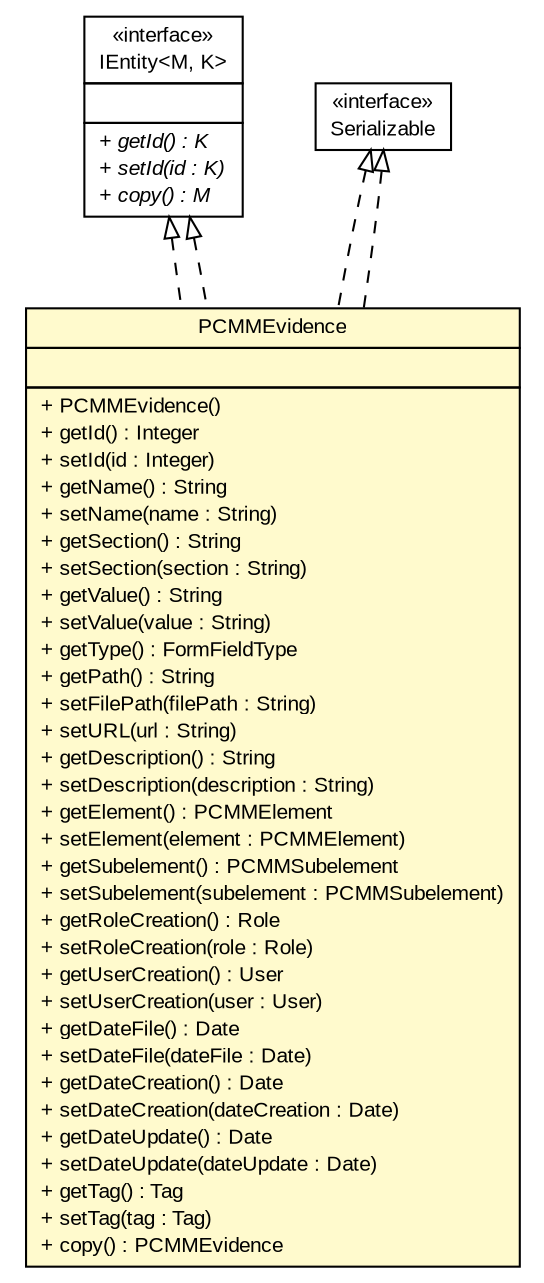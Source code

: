 #!/usr/local/bin/dot
#
# Class diagram 
# Generated by UMLGraph version R5_6-24-gf6e263 (http://www.umlgraph.org/)
#

digraph G {
	edge [fontname="arial",fontsize=10,labelfontname="arial",labelfontsize=10];
	node [fontname="arial",fontsize=10,shape=plaintext];
	nodesep=0.25;
	ranksep=0.5;
	// gov.sandia.cf.model.IEntity<M, K>
	c262235 [label=<<table title="gov.sandia.cf.model.IEntity" border="0" cellborder="1" cellspacing="0" cellpadding="2" port="p" href="./IEntity.html">
		<tr><td><table border="0" cellspacing="0" cellpadding="1">
<tr><td align="center" balign="center"> &#171;interface&#187; </td></tr>
<tr><td align="center" balign="center"> IEntity&lt;M, K&gt; </td></tr>
		</table></td></tr>
		<tr><td><table border="0" cellspacing="0" cellpadding="1">
<tr><td align="left" balign="left">  </td></tr>
		</table></td></tr>
		<tr><td><table border="0" cellspacing="0" cellpadding="1">
<tr><td align="left" balign="left"><font face="arial italic" point-size="10.0"> + getId() : K </font></td></tr>
<tr><td align="left" balign="left"><font face="arial italic" point-size="10.0"> + setId(id : K) </font></td></tr>
<tr><td align="left" balign="left"><font face="arial italic" point-size="10.0"> + copy() : M </font></td></tr>
		</table></td></tr>
		</table>>, URL="./IEntity.html", fontname="arial", fontcolor="black", fontsize=10.0];
	// gov.sandia.cf.model.PCMMEvidence
	c262259 [label=<<table title="gov.sandia.cf.model.PCMMEvidence" border="0" cellborder="1" cellspacing="0" cellpadding="2" port="p" bgcolor="lemonChiffon" href="./PCMMEvidence.html">
		<tr><td><table border="0" cellspacing="0" cellpadding="1">
<tr><td align="center" balign="center"> PCMMEvidence </td></tr>
		</table></td></tr>
		<tr><td><table border="0" cellspacing="0" cellpadding="1">
<tr><td align="left" balign="left">  </td></tr>
		</table></td></tr>
		<tr><td><table border="0" cellspacing="0" cellpadding="1">
<tr><td align="left" balign="left"> + PCMMEvidence() </td></tr>
<tr><td align="left" balign="left"> + getId() : Integer </td></tr>
<tr><td align="left" balign="left"> + setId(id : Integer) </td></tr>
<tr><td align="left" balign="left"> + getName() : String </td></tr>
<tr><td align="left" balign="left"> + setName(name : String) </td></tr>
<tr><td align="left" balign="left"> + getSection() : String </td></tr>
<tr><td align="left" balign="left"> + setSection(section : String) </td></tr>
<tr><td align="left" balign="left"> + getValue() : String </td></tr>
<tr><td align="left" balign="left"> + setValue(value : String) </td></tr>
<tr><td align="left" balign="left"> + getType() : FormFieldType </td></tr>
<tr><td align="left" balign="left"> + getPath() : String </td></tr>
<tr><td align="left" balign="left"> + setFilePath(filePath : String) </td></tr>
<tr><td align="left" balign="left"> + setURL(url : String) </td></tr>
<tr><td align="left" balign="left"> + getDescription() : String </td></tr>
<tr><td align="left" balign="left"> + setDescription(description : String) </td></tr>
<tr><td align="left" balign="left"> + getElement() : PCMMElement </td></tr>
<tr><td align="left" balign="left"> + setElement(element : PCMMElement) </td></tr>
<tr><td align="left" balign="left"> + getSubelement() : PCMMSubelement </td></tr>
<tr><td align="left" balign="left"> + setSubelement(subelement : PCMMSubelement) </td></tr>
<tr><td align="left" balign="left"> + getRoleCreation() : Role </td></tr>
<tr><td align="left" balign="left"> + setRoleCreation(role : Role) </td></tr>
<tr><td align="left" balign="left"> + getUserCreation() : User </td></tr>
<tr><td align="left" balign="left"> + setUserCreation(user : User) </td></tr>
<tr><td align="left" balign="left"> + getDateFile() : Date </td></tr>
<tr><td align="left" balign="left"> + setDateFile(dateFile : Date) </td></tr>
<tr><td align="left" balign="left"> + getDateCreation() : Date </td></tr>
<tr><td align="left" balign="left"> + setDateCreation(dateCreation : Date) </td></tr>
<tr><td align="left" balign="left"> + getDateUpdate() : Date </td></tr>
<tr><td align="left" balign="left"> + setDateUpdate(dateUpdate : Date) </td></tr>
<tr><td align="left" balign="left"> + getTag() : Tag </td></tr>
<tr><td align="left" balign="left"> + setTag(tag : Tag) </td></tr>
<tr><td align="left" balign="left"> + copy() : PCMMEvidence </td></tr>
		</table></td></tr>
		</table>>, URL="./PCMMEvidence.html", fontname="arial", fontcolor="black", fontsize=10.0];
	//gov.sandia.cf.model.PCMMEvidence implements java.io.Serializable
	c262588:p -> c262259:p [dir=back,arrowtail=empty,style=dashed];
	//gov.sandia.cf.model.PCMMEvidence implements gov.sandia.cf.model.IEntity<M, K>
	c262235:p -> c262259:p [dir=back,arrowtail=empty,style=dashed];
	//gov.sandia.cf.model.PCMMEvidence implements java.io.Serializable
	c262588:p -> c262259:p [dir=back,arrowtail=empty,style=dashed];
	//gov.sandia.cf.model.PCMMEvidence implements gov.sandia.cf.model.IEntity<M, K>
	c262235:p -> c262259:p [dir=back,arrowtail=empty,style=dashed];
	// java.io.Serializable
	c262588 [label=<<table title="java.io.Serializable" border="0" cellborder="1" cellspacing="0" cellpadding="2" port="p" href="http://java.sun.com/j2se/1.4.2/docs/api/java/io/Serializable.html">
		<tr><td><table border="0" cellspacing="0" cellpadding="1">
<tr><td align="center" balign="center"> &#171;interface&#187; </td></tr>
<tr><td align="center" balign="center"> Serializable </td></tr>
		</table></td></tr>
		</table>>, URL="http://java.sun.com/j2se/1.4.2/docs/api/java/io/Serializable.html", fontname="arial", fontcolor="black", fontsize=10.0];
}

